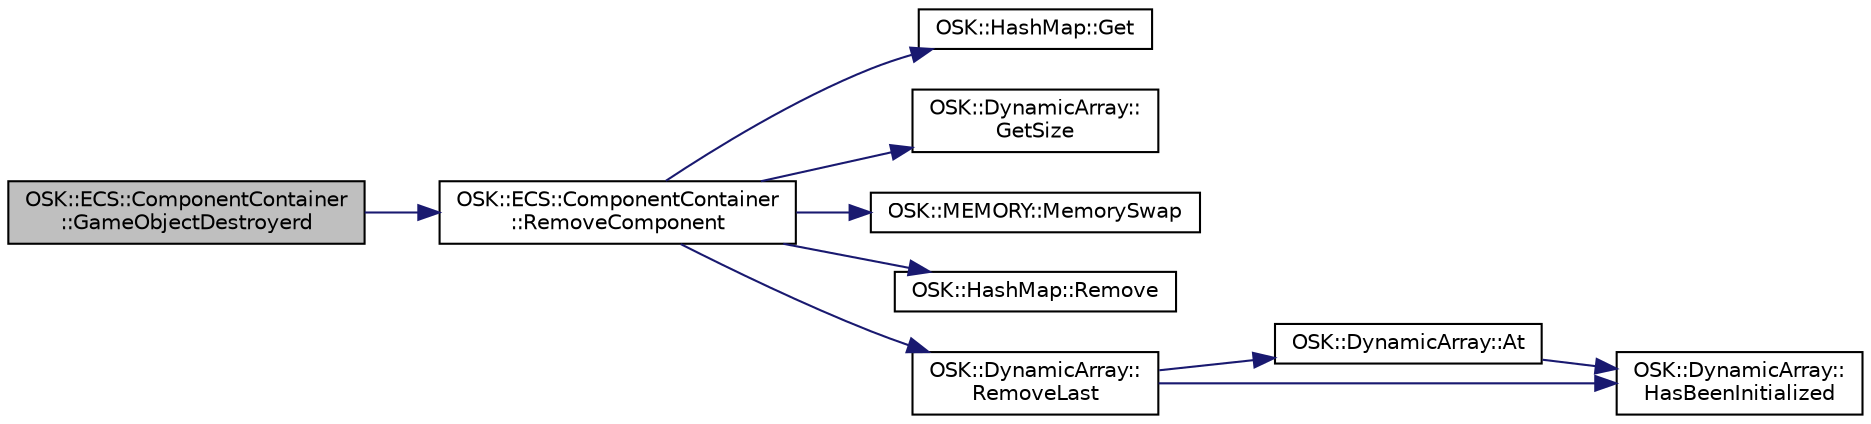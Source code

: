 digraph "OSK::ECS::ComponentContainer::GameObjectDestroyerd"
{
 // LATEX_PDF_SIZE
  edge [fontname="Helvetica",fontsize="10",labelfontname="Helvetica",labelfontsize="10"];
  node [fontname="Helvetica",fontsize="10",shape=record];
  rankdir="LR";
  Node1 [label="OSK::ECS::ComponentContainer\l::GameObjectDestroyerd",height=0.2,width=0.4,color="black", fillcolor="grey75", style="filled", fontcolor="black",tooltip="Elimina el componente del objeto eliminado."];
  Node1 -> Node2 [color="midnightblue",fontsize="10",style="solid",fontname="Helvetica"];
  Node2 [label="OSK::ECS::ComponentContainer\l::RemoveComponent",height=0.2,width=0.4,color="black", fillcolor="white", style="filled",URL="$class_o_s_k_1_1_e_c_s_1_1_component_container.html#a9b71e06dbdfd14318e62df1352ff646d",tooltip="Elimina el componente cuyo dueño es el dado."];
  Node2 -> Node3 [color="midnightblue",fontsize="10",style="solid",fontname="Helvetica"];
  Node3 [label="OSK::HashMap::Get",height=0.2,width=0.4,color="black", fillcolor="white", style="filled",URL="$class_o_s_k_1_1_hash_map.html#a93a98e2495dab16229085c7109a27b30",tooltip="Devuelve el valor enlazado del valor llave dado."];
  Node2 -> Node4 [color="midnightblue",fontsize="10",style="solid",fontname="Helvetica"];
  Node4 [label="OSK::DynamicArray::\lGetSize",height=0.2,width=0.4,color="black", fillcolor="white", style="filled",URL="$class_o_s_k_1_1_dynamic_array.html#a94d0cbf0543d0c976de674d31b15df90",tooltip="Devuelve el número de elementos almacenados."];
  Node2 -> Node5 [color="midnightblue",fontsize="10",style="solid",fontname="Helvetica"];
  Node5 [label="OSK::MEMORY::MemorySwap",height=0.2,width=0.4,color="black", fillcolor="white", style="filled",URL="$namespace_o_s_k_1_1_m_e_m_o_r_y.html#a35e3458f3c005afe03cc0655371008e5",tooltip="Intercambia dos regiones de memoria."];
  Node2 -> Node6 [color="midnightblue",fontsize="10",style="solid",fontname="Helvetica"];
  Node6 [label="OSK::HashMap::Remove",height=0.2,width=0.4,color="black", fillcolor="white", style="filled",URL="$class_o_s_k_1_1_hash_map.html#a27a67cdaac41f7ac1073c248a68a5926",tooltip="Elimina una pareja."];
  Node2 -> Node7 [color="midnightblue",fontsize="10",style="solid",fontname="Helvetica"];
  Node7 [label="OSK::DynamicArray::\lRemoveLast",height=0.2,width=0.4,color="black", fillcolor="white", style="filled",URL="$class_o_s_k_1_1_dynamic_array.html#a90bb67f64f4e41f06ec2db0e18dc563f",tooltip="Elimina el último elemento del array."];
  Node7 -> Node8 [color="midnightblue",fontsize="10",style="solid",fontname="Helvetica"];
  Node8 [label="OSK::DynamicArray::At",height=0.2,width=0.4,color="black", fillcolor="white", style="filled",URL="$class_o_s_k_1_1_dynamic_array.html#a9691f5eaf46654d59525c6c342d69cbb",tooltip="Devuelve el elemento en la posición dada."];
  Node8 -> Node9 [color="midnightblue",fontsize="10",style="solid",fontname="Helvetica"];
  Node9 [label="OSK::DynamicArray::\lHasBeenInitialized",height=0.2,width=0.4,color="black", fillcolor="white", style="filled",URL="$class_o_s_k_1_1_dynamic_array.html#a24b36038b685ea5f33b2b9b279035cef",tooltip="Devuelve true si el array se ha inicializado."];
  Node7 -> Node9 [color="midnightblue",fontsize="10",style="solid",fontname="Helvetica"];
}
